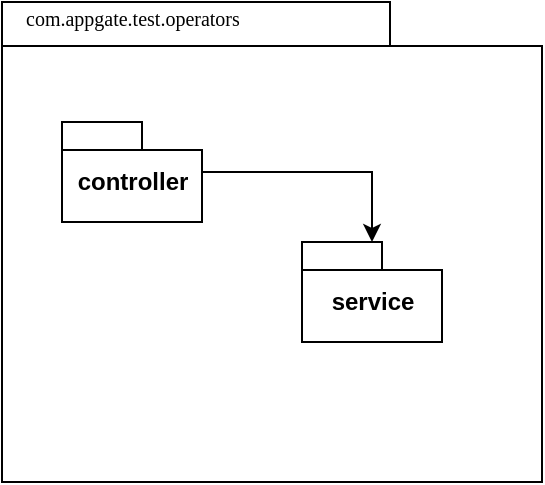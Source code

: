 <mxfile version="15.2.7" type="github">
  <diagram name="Page-1" id="b5b7bab2-c9e2-2cf4-8b2a-24fd1a2a6d21">
    <mxGraphModel dx="1422" dy="741" grid="1" gridSize="10" guides="1" tooltips="1" connect="1" arrows="1" fold="1" page="1" pageScale="1" pageWidth="827" pageHeight="1169" background="none" math="0" shadow="0">
      <root>
        <mxCell id="0" />
        <mxCell id="1" parent="0" />
        <mxCell id="6e0c8c40b5770093-72" value="" style="shape=folder;fontStyle=1;spacingTop=10;tabWidth=194;tabHeight=22;tabPosition=left;html=1;rounded=0;shadow=0;comic=0;labelBackgroundColor=none;strokeWidth=1;fillColor=none;fontFamily=Verdana;fontSize=10;align=center;" parent="1" vertex="1">
          <mxGeometry x="60" y="40" width="270" height="240" as="geometry" />
        </mxCell>
        <mxCell id="6e0c8c40b5770093-73" value="com.appgate.test.operators" style="text;html=1;align=left;verticalAlign=top;spacingTop=-4;fontSize=10;fontFamily=Verdana" parent="1" vertex="1">
          <mxGeometry x="70" y="40" width="130" height="20" as="geometry" />
        </mxCell>
        <mxCell id="KsFL_70kzBz1XKyaGsYz-9" value="" style="edgeStyle=orthogonalEdgeStyle;rounded=0;orthogonalLoop=1;jettySize=auto;html=1;" edge="1" parent="1" source="KsFL_70kzBz1XKyaGsYz-7" target="KsFL_70kzBz1XKyaGsYz-8">
          <mxGeometry relative="1" as="geometry" />
        </mxCell>
        <mxCell id="KsFL_70kzBz1XKyaGsYz-7" value="controller" style="shape=folder;fontStyle=1;spacingTop=10;tabWidth=40;tabHeight=14;tabPosition=left;html=1;" vertex="1" parent="1">
          <mxGeometry x="90" y="100" width="70" height="50" as="geometry" />
        </mxCell>
        <mxCell id="KsFL_70kzBz1XKyaGsYz-8" value="service" style="shape=folder;fontStyle=1;spacingTop=10;tabWidth=40;tabHeight=14;tabPosition=left;html=1;" vertex="1" parent="1">
          <mxGeometry x="210" y="160" width="70" height="50" as="geometry" />
        </mxCell>
      </root>
    </mxGraphModel>
  </diagram>
</mxfile>
